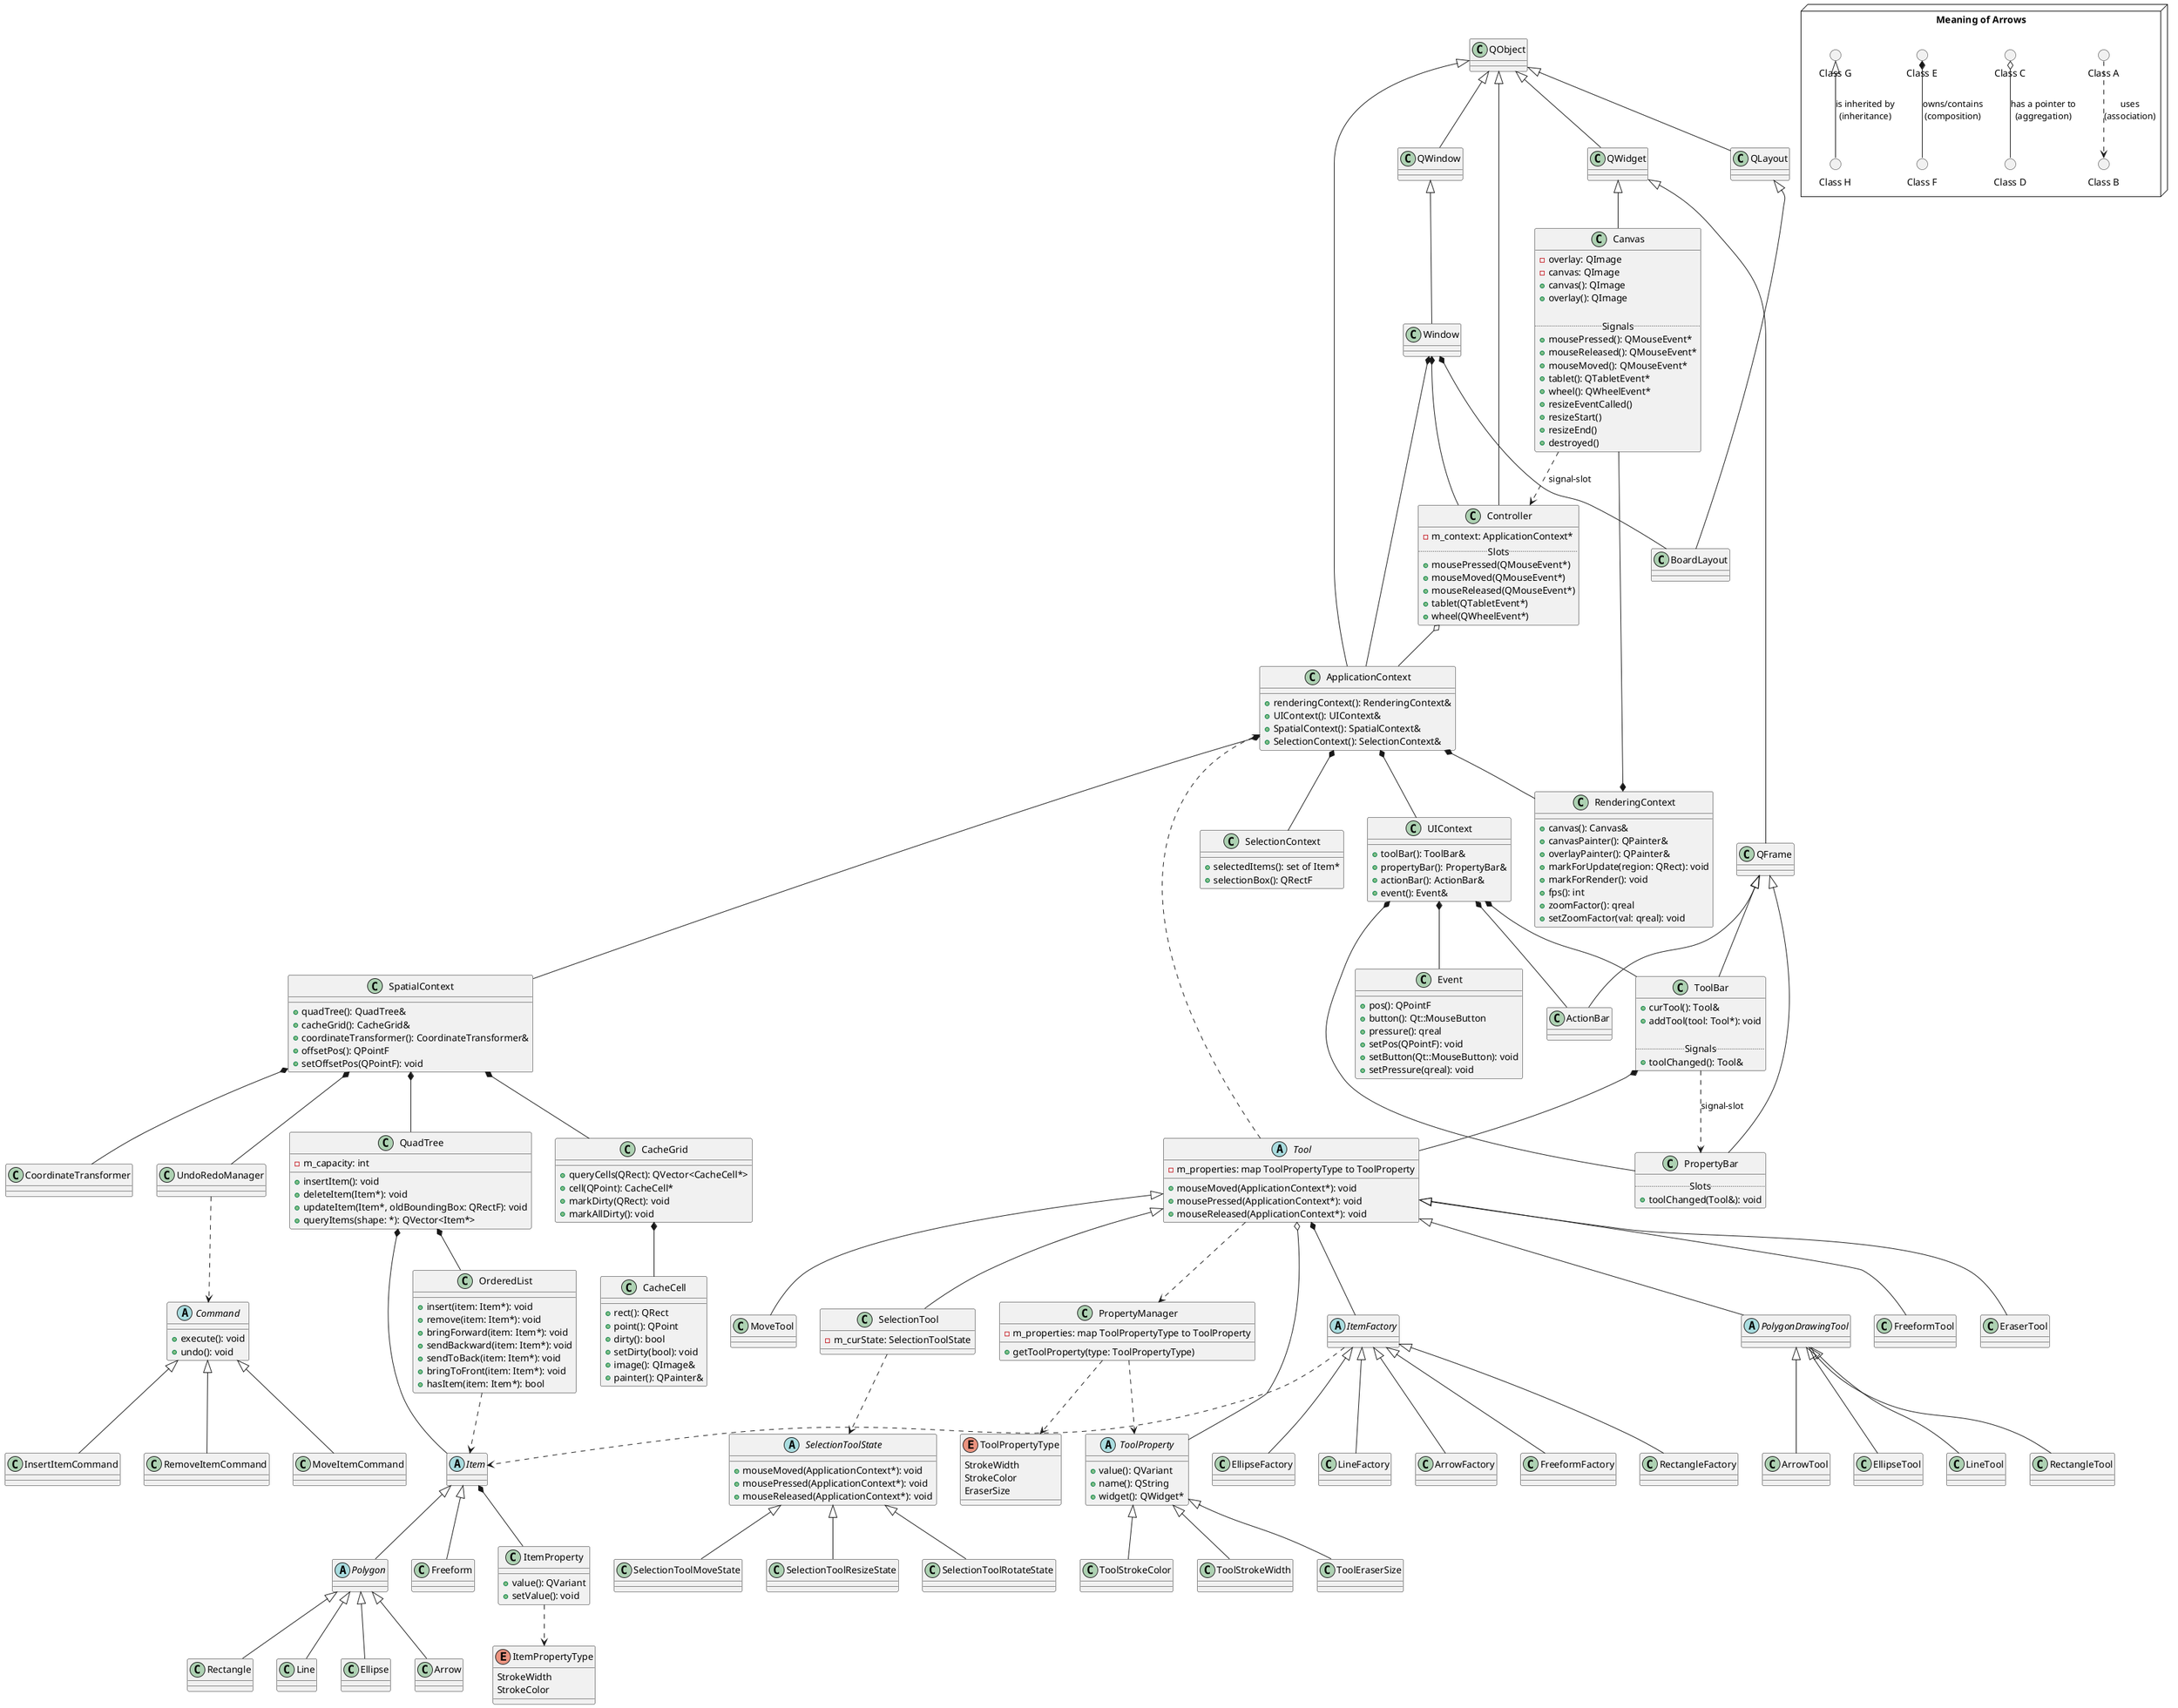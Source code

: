 @startuml plantuml

' o-- has-a relationship
' ..> uses
' *-- contains (can not exist without it)

node "Meaning of Arrows" {
    () "Class A" as ClassA
    () "Class B" as ClassB
    () "Class C" as ClassC
    () "Class D" as ClassD
    () "Class E" as ClassE
    () "Class F" as ClassF
    () "Class G" as ClassG
    () "Class H" as ClassH

    ClassA ..> ClassB : uses\n(association)
    ClassC o-- ClassD : has a pointer to\n(aggregation)
    ClassE *-- ClassF : owns/contains\n(composition)
    ClassG <|-- ClassH: is inherited by\n(inheritance)
}

class Canvas extends QWidget {
    -overlay: QImage
    -canvas: QImage
    +canvas(): QImage
    +overlay(): QImage

    .. Signals ..
    +mousePressed(): QMouseEvent*
    +mouseReleased(): QMouseEvent*
    +mouseMoved(): QMouseEvent*
    +tablet(): QTabletEvent*
    +wheel(): QWheelEvent*
    +resizeEventCalled()
    +resizeStart()
    +resizeEnd()
    +destroyed()
}

class Controller extends QObject {
    -m_context: ApplicationContext*
    .. Slots ..
    +mousePressed(QMouseEvent*)
    +mouseMoved(QMouseEvent*)
    +mouseReleased(QMouseEvent*)
    +tablet(QTabletEvent*)
    +wheel(QWheelEvent*)
}


Controller o-- ApplicationContext
Canvas ..> Controller : signal-slot

class QWidget extends QObject
class QFrame extends QWidget
class ToolBar extends QFrame {
    +curTool(): Tool&
    +addTool(tool: Tool*): void

    .. Signals ..
    +toolChanged(): Tool&
}
ToolBar *-- Tool

class PropertyBar extends QFrame {
    .. Slots ..
    +toolChanged(Tool&): void
}
class ActionBar extends QFrame

ToolBar ..> PropertyBar: signal-slot

class ApplicationContext extends QObject {
    +renderingContext(): RenderingContext&
    +UIContext(): UIContext&
    +SpatialContext(): SpatialContext&
    +SelectionContext(): SelectionContext&
}

class RenderingContext {
    +canvas(): Canvas&
    +canvasPainter(): QPainter&
    +overlayPainter(): QPainter&
    +markForUpdate(region: QRect): void
    +markForRender(): void
    +fps(): int
    +zoomFactor(): qreal
    +setZoomFactor(val: qreal): void
}

RenderingContext *-- Canvas

class UIContext {
    +toolBar(): ToolBar&
    +propertyBar(): PropertyBar&
    +actionBar(): ActionBar&
    +event(): Event&
}

UIContext *-- ToolBar
UIContext *-- PropertyBar
UIContext *-- ActionBar
UIContext *-- Event

class SpatialContext {
    +quadTree(): QuadTree&
    +cacheGrid(): CacheGrid&
    +coordinateTransformer(): CoordinateTransformer&
    +offsetPos(): QPointF
    +setOffsetPos(QPointF): void
}

SpatialContext *-- QuadTree
SpatialContext *-- CacheGrid
SpatialContext *-- CoordinateTransformer

class SelectionContext {
    +selectedItems(): set of Item*
    +selectionBox(): QRectF
}

ApplicationContext *-- RenderingContext
ApplicationContext *-- UIContext
ApplicationContext *-- SpatialContext
ApplicationContext *-- SelectionContext

QuadTree *-- Item

class CacheCell {
    +rect(): QRect
    +point(): QPoint
    +dirty(): bool
    +setDirty(bool): void
    +image(): QImage&
    +painter(): QPainter&
}

class CacheGrid {
    +queryCells(QRect): QVector<CacheCell*>
    +cell(QPoint): CacheCell*
    +markDirty(QRect): void
    +markAllDirty(): void
}

CacheGrid *-- CacheCell

class OrderedList {
    +insert(item: Item*): void
    +remove(item: Item*): void
    +bringForward(item: Item*): void
    +sendBackward(item: Item*): void
    +sendToBack(item: Item*): void
    +bringToFront(item: Item*): void
    +hasItem(item: Item*): bool
}

class QuadTree {
    -m_capacity: int
    +insertItem(): void
    +deleteItem(Item*): void
    +updateItem(Item*, oldBoundingBox: QRectF): void
    +queryItems(shape: *): QVector<Item*>
}

QuadTree *-- OrderedList
OrderedList ..> Item

class Event {
    +pos(): QPointF
    +button(): Qt::MouseButton
    +pressure(): qreal
    +setPos(QPointF): void
    +setButton(Qt::MouseButton): void
    +setPressure(qreal): void
}

abstract class Item
abstract class Polygon extends Item
class Freeform extends Item
class Arrow extends Polygon
class Rectangle extends Polygon
class Line extends Polygon
class Ellipse extends Polygon

abstract class ItemFactory
class RectangleFactory extends ItemFactory
class EllipseFactory extends ItemFactory
class LineFactory extends ItemFactory
class ArrowFactory extends ItemFactory
class FreeformFactory extends ItemFactory

ItemFactory ..> Item

abstract class Tool {
    -m_properties: map ToolPropertyType to ToolProperty
    +mouseMoved(ApplicationContext*): void
    +mousePressed(ApplicationContext*): void
    +mouseReleased(ApplicationContext*): void
}

Tool ..> ApplicationContext

abstract class PolygonDrawingTool extends Tool
class FreeformTool extends Tool
class EraserTool extends Tool
class MoveTool extends Tool
class EllipseTool extends PolygonDrawingTool
class LineTool extends PolygonDrawingTool
class RectangleTool extends PolygonDrawingTool
class ArrowTool extends PolygonDrawingTool
class SelectionTool extends Tool {
    - m_curState: SelectionToolState
}

abstract class SelectionToolState {
    +mouseMoved(ApplicationContext*): void
    +mousePressed(ApplicationContext*): void
    +mouseReleased(ApplicationContext*): void
}
class SelectionToolMoveState extends SelectionToolState
class SelectionToolResizeState extends SelectionToolState
class SelectionToolRotateState extends SelectionToolState

SelectionTool ..> SelectionToolState

class ItemProperty {
    +value(): QVariant
    +setValue(): void
}

Item *-- ItemProperty

enum ItemPropertyType {
    StrokeWidth
    StrokeColor
}

ItemProperty ..> ItemPropertyType

Tool *-- ItemFactory

class PropertyManager {
    -m_properties: map ToolPropertyType to ToolProperty
    +getToolProperty(type: ToolPropertyType)
}

abstract class ToolProperty {
    +value(): QVariant
    +name(): QString
    +widget(): QWidget*
}

class ToolStrokeColor extends ToolProperty
class ToolStrokeWidth extends ToolProperty
class ToolEraserSize extends ToolProperty

Tool o-- ToolProperty
Tool ..> PropertyManager

enum ToolPropertyType {
    StrokeWidth
    StrokeColor
    EraserSize
}

PropertyManager ..> ToolPropertyType
PropertyManager ..> ToolProperty

abstract class Command {
    +execute(): void
    +undo(): void
}

class InsertItemCommand extends Command
class RemoveItemCommand extends Command
class MoveItemCommand extends Command

class UndoRedoManager

UndoRedoManager ..> Command
SpatialContext *-- UndoRedoManager

class QWindow extends QObject
class QLayout extends QObject
class BoardLayout extends QLayout
class Window extends QWindow
Window *-- BoardLayout
Window *-- Controller
Window *-- ApplicationContext

@enduml
